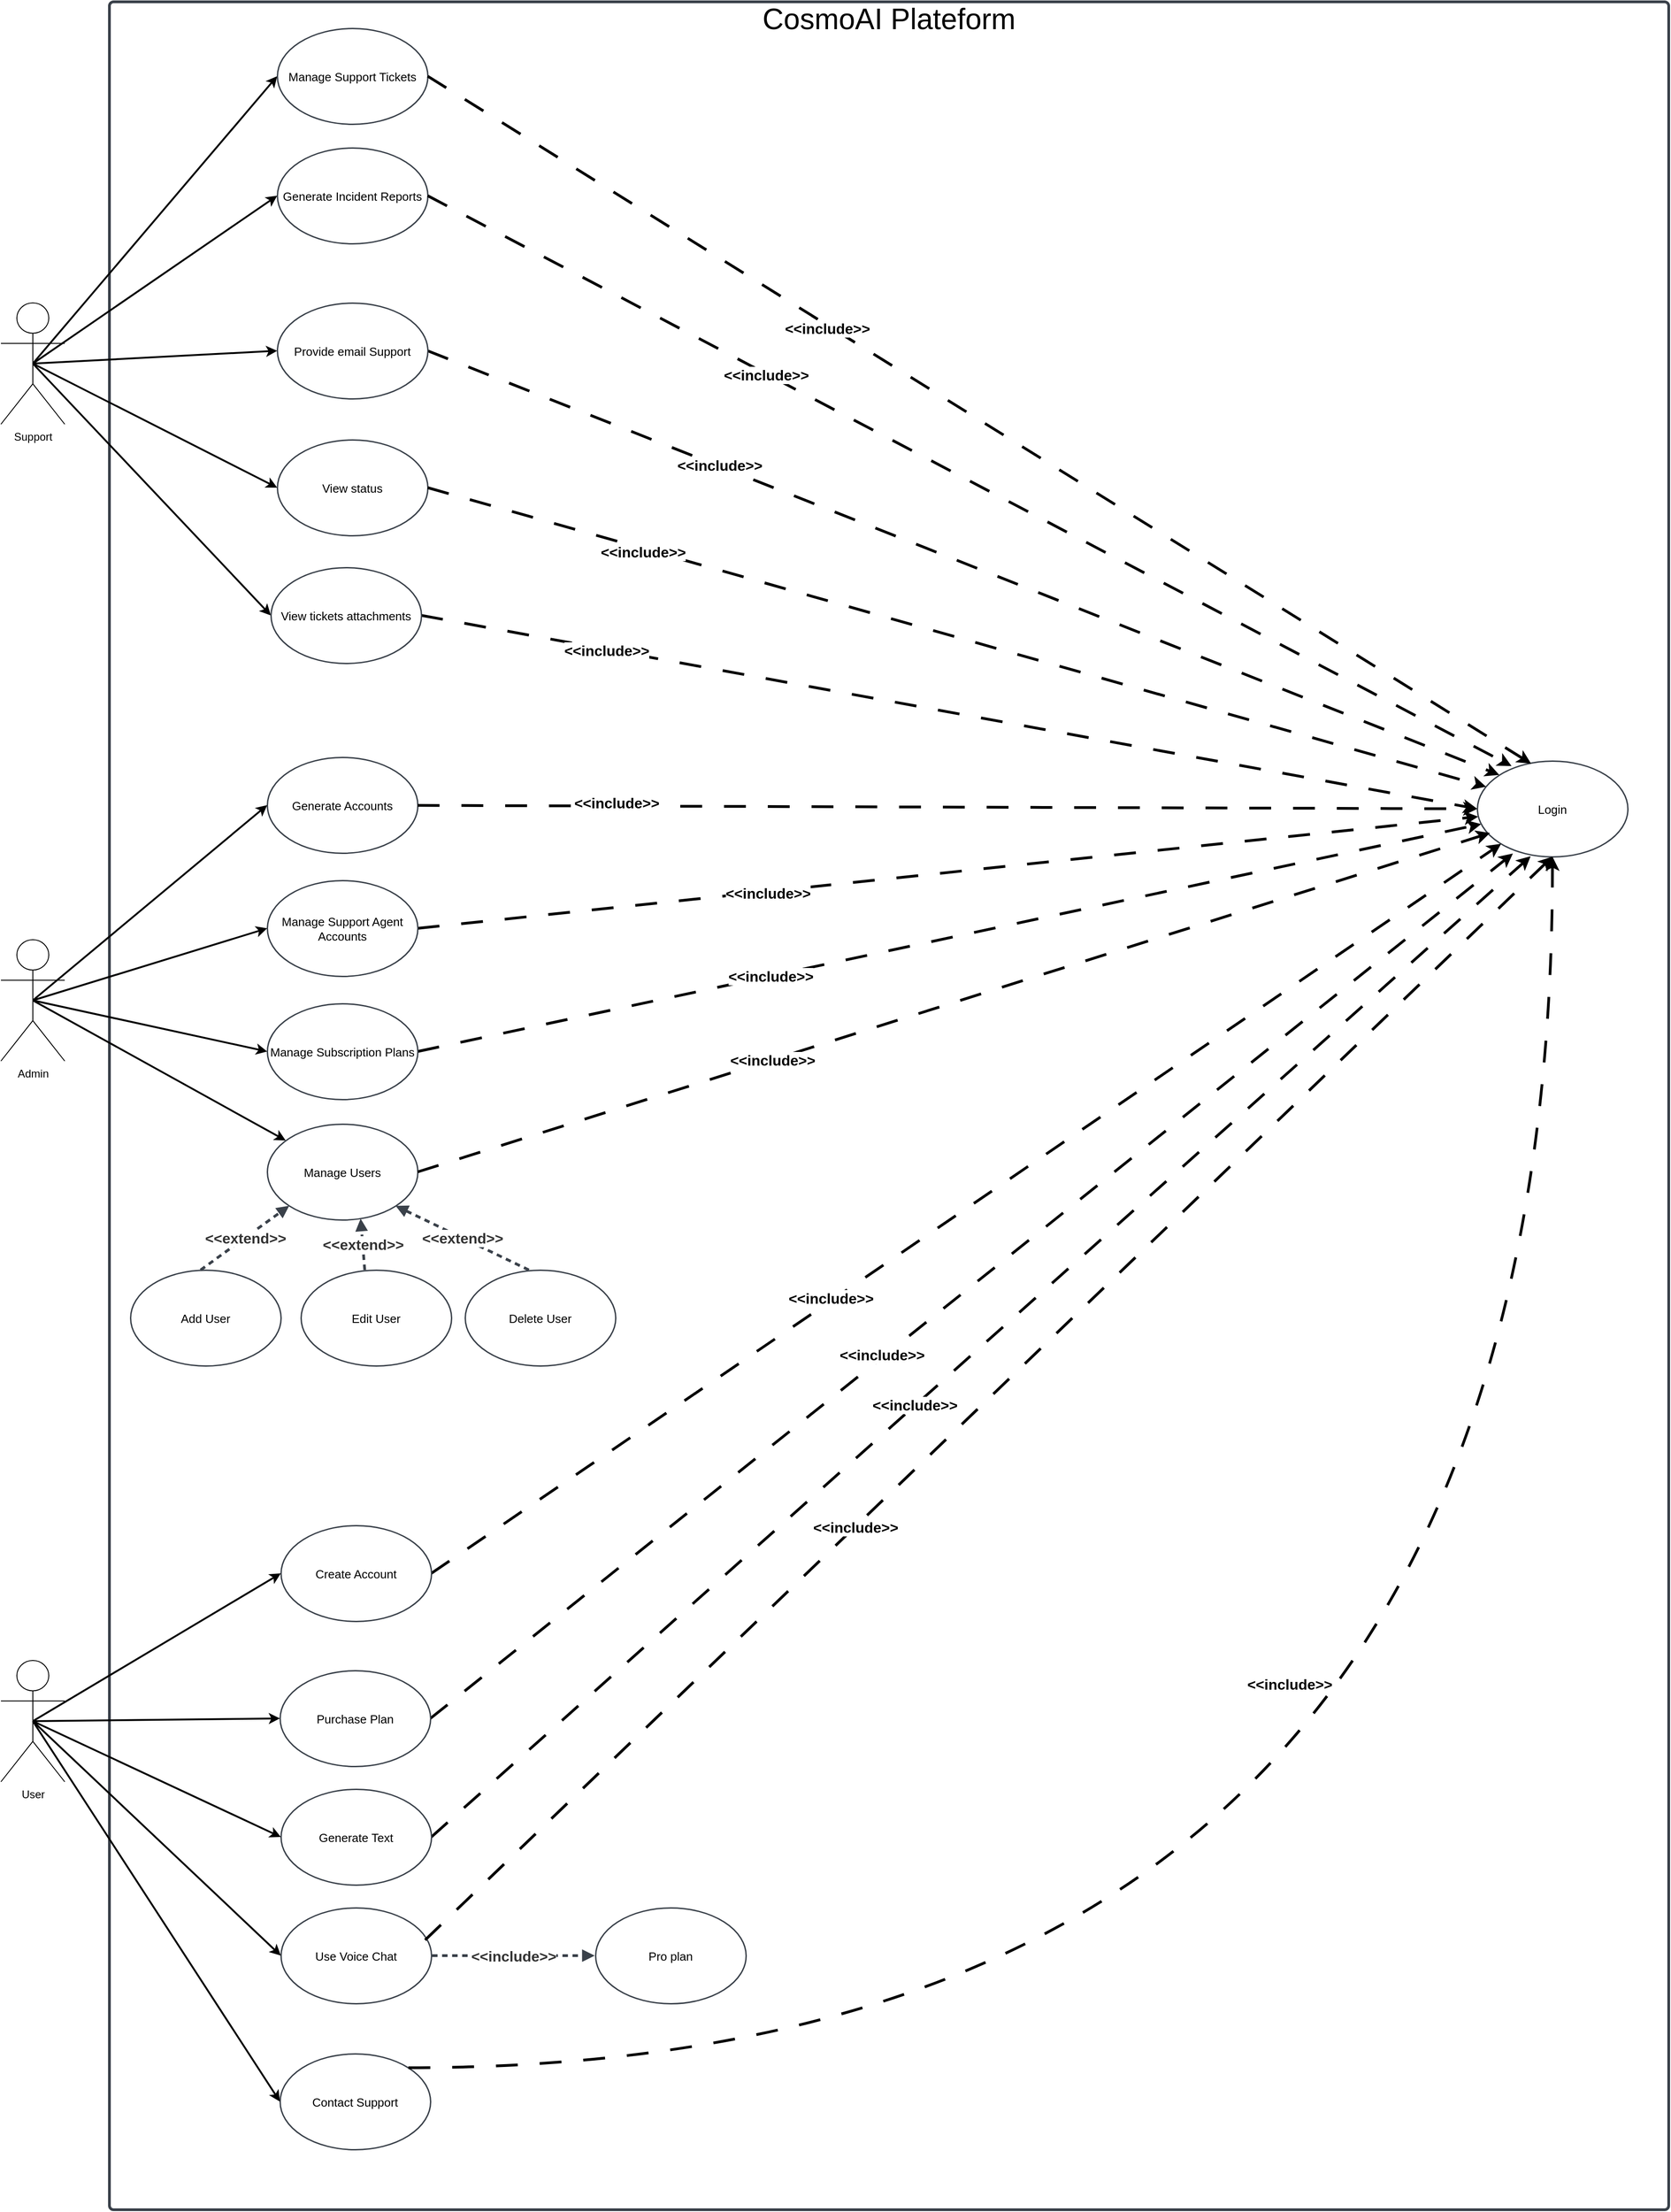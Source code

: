 <mxfile>
    <diagram id="ljBomYJM-1oMX6W-7LPV" name="Page-1">
        <mxGraphModel dx="33" dy="1479" grid="1" gridSize="10" guides="1" tooltips="1" connect="1" arrows="1" fold="1" page="1" pageScale="1" pageWidth="850" pageHeight="1100" math="0" shadow="0">
            <root>
                <mxCell id="0"/>
                <mxCell id="1" parent="0"/>
                <mxCell id="33" value="CosmoAI Plateform" style="html=1;overflow=block;blockSpacing=1;whiteSpace=wrap;container=0;pointerEvents=0;collapsible=0;recursiveResize=0;fontSize=32;fontColor=default;spacing=0;strokeColor=#3a414a;strokeOpacity=100;fillOpacity=0;rounded=1;absoluteArcSize=1;arcSize=9;fillColor=#000000;strokeWidth=3;lucidId=xcSPaaY-OgXh;verticalAlign=top;" vertex="1" parent="1">
                    <mxGeometry x="1490" y="-80" width="1710" height="2420" as="geometry"/>
                </mxCell>
                <mxCell id="35" value="Generate Accounts" style="html=1;overflow=block;blockSpacing=1;whiteSpace=wrap;ellipse;fontSize=13;align=center;spacing=3.8;strokeColor=#3a414a;strokeOpacity=100;fillOpacity=100;rounded=1;absoluteArcSize=1;arcSize=9;fillColor=#ffffff;strokeWidth=1.5;lucidId=1I8PJxHGPiZv;" vertex="1" parent="1">
                    <mxGeometry x="1663" y="748" width="165" height="105" as="geometry"/>
                </mxCell>
                <mxCell id="36" style="rounded=0;orthogonalLoop=1;jettySize=auto;html=1;exitX=1;exitY=0.5;exitDx=0;exitDy=0;dashed=1;dashPattern=8 8;strokeWidth=3;" edge="1" parent="1" source="38" target="44">
                    <mxGeometry relative="1" as="geometry"/>
                </mxCell>
                <mxCell id="37" value="&lt;font style=&quot;font-size: 16px;&quot;&gt;&lt;b style=&quot;&quot;&gt;&amp;lt;&amp;lt;include&amp;gt;&amp;gt;&lt;/b&gt;&lt;/font&gt;" style="edgeLabel;html=1;align=center;verticalAlign=middle;resizable=0;points=[];" vertex="1" connectable="0" parent="36">
                    <mxGeometry x="-0.342" y="-2" relative="1" as="geometry">
                        <mxPoint x="1" as="offset"/>
                    </mxGeometry>
                </mxCell>
                <mxCell id="38" value="Manage Support Agent Accounts" style="html=1;overflow=block;blockSpacing=1;whiteSpace=wrap;ellipse;fontSize=13;align=center;spacing=3.8;strokeColor=#3a414a;strokeOpacity=100;fillOpacity=100;rounded=1;absoluteArcSize=1;arcSize=9;fillColor=#ffffff;strokeWidth=1.5;lucidId=mJ8PWKF9Jr4I;" vertex="1" parent="1">
                    <mxGeometry x="1663" y="883" width="165" height="105" as="geometry"/>
                </mxCell>
                <mxCell id="39" style="rounded=0;orthogonalLoop=1;jettySize=auto;html=1;exitX=1;exitY=0.5;exitDx=0;exitDy=0;strokeWidth=3;dashed=1;dashPattern=8 8;" edge="1" parent="1" source="41" target="44">
                    <mxGeometry relative="1" as="geometry"/>
                </mxCell>
                <mxCell id="40" value="&lt;font style=&quot;font-size: 16px;&quot;&gt;&lt;b&gt;&amp;lt;&amp;lt;include&amp;gt;&amp;gt;&lt;/b&gt;&lt;/font&gt;" style="edgeLabel;html=1;align=center;verticalAlign=middle;resizable=0;points=[];" vertex="1" connectable="0" parent="39">
                    <mxGeometry x="-0.338" relative="1" as="geometry">
                        <mxPoint as="offset"/>
                    </mxGeometry>
                </mxCell>
                <mxCell id="41" value="Manage Subscription Plans" style="html=1;overflow=block;blockSpacing=1;whiteSpace=wrap;ellipse;fontSize=13;align=center;spacing=3.8;strokeColor=#3a414a;strokeOpacity=100;fillOpacity=100;rounded=1;absoluteArcSize=1;arcSize=9;fillColor=#ffffff;strokeWidth=1.5;lucidId=GJ8PloI8c1jS;" vertex="1" parent="1">
                    <mxGeometry x="1663" y="1018" width="165" height="105" as="geometry"/>
                </mxCell>
                <mxCell id="44" value="Login" style="html=1;overflow=block;blockSpacing=1;whiteSpace=wrap;ellipse;fontSize=13;align=center;spacing=3.8;strokeColor=#3a414a;strokeOpacity=100;fillOpacity=100;rounded=1;absoluteArcSize=1;arcSize=9;fillColor=#ffffff;strokeWidth=1.5;lucidId=zQ8PNPhrvM15;" vertex="1" parent="1">
                    <mxGeometry x="2990" y="752" width="165" height="105" as="geometry"/>
                </mxCell>
                <mxCell id="45" style="rounded=0;orthogonalLoop=1;jettySize=auto;html=1;exitX=1;exitY=0.5;exitDx=0;exitDy=0;dashed=1;dashPattern=8 8;strokeWidth=3;" edge="1" parent="1" source="47" target="44">
                    <mxGeometry relative="1" as="geometry"/>
                </mxCell>
                <mxCell id="46" value="&lt;font style=&quot;font-size: 16px;&quot;&gt;&lt;b&gt;&amp;lt;&amp;lt;include&amp;gt;&amp;gt;&lt;/b&gt;&lt;/font&gt;" style="edgeLabel;html=1;align=center;verticalAlign=middle;resizable=0;points=[];" vertex="1" connectable="0" parent="45">
                    <mxGeometry x="-0.252" y="3" relative="1" as="geometry">
                        <mxPoint x="1" as="offset"/>
                    </mxGeometry>
                </mxCell>
                <mxCell id="47" value="Create Account" style="html=1;overflow=block;blockSpacing=1;whiteSpace=wrap;ellipse;fontSize=13;align=center;spacing=3.8;strokeColor=#3a414a;strokeOpacity=100;fillOpacity=100;rounded=1;absoluteArcSize=1;arcSize=9;fillColor=#ffffff;strokeWidth=1.5;lucidId=Va9PEtuep17Q;" vertex="1" parent="1">
                    <mxGeometry x="1678" y="1590" width="165" height="105" as="geometry"/>
                </mxCell>
                <mxCell id="48" style="rounded=0;orthogonalLoop=1;jettySize=auto;html=1;entryX=0;entryY=0.5;entryDx=0;entryDy=0;strokeWidth=3;dashed=1;dashPattern=8 8;" edge="1" parent="1" source="35" target="44">
                    <mxGeometry relative="1" as="geometry">
                        <mxPoint x="2499.0" y="800.5" as="sourcePoint"/>
                    </mxGeometry>
                </mxCell>
                <mxCell id="49" value="&lt;b&gt;&lt;font style=&quot;font-size: 16px;&quot;&gt;&amp;lt;&amp;lt;include&amp;gt;&amp;gt;&lt;/font&gt;&lt;/b&gt;" style="edgeLabel;html=1;align=center;verticalAlign=middle;resizable=0;points=[];" vertex="1" connectable="0" parent="48">
                    <mxGeometry x="-0.627" y="4" relative="1" as="geometry">
                        <mxPoint x="1" as="offset"/>
                    </mxGeometry>
                </mxCell>
                <mxCell id="50" style="rounded=0;orthogonalLoop=1;jettySize=auto;html=1;exitX=1;exitY=0.5;exitDx=0;exitDy=0;entryX=0.237;entryY=0.967;entryDx=0;entryDy=0;dashed=1;dashPattern=8 8;strokeWidth=3;entryPerimeter=0;" edge="1" parent="1" source="52" target="44">
                    <mxGeometry relative="1" as="geometry"/>
                </mxCell>
                <mxCell id="51" value="&lt;span style=&quot;font-size: 16px;&quot;&gt;&lt;b&gt;&amp;lt;&amp;lt;include&amp;gt;&amp;gt;&lt;/b&gt;&lt;/span&gt;" style="edgeLabel;html=1;align=center;verticalAlign=middle;resizable=0;points=[];" vertex="1" connectable="0" parent="50">
                    <mxGeometry x="-0.164" y="3" relative="1" as="geometry">
                        <mxPoint as="offset"/>
                    </mxGeometry>
                </mxCell>
                <mxCell id="52" value="Purchase Plan" style="html=1;overflow=block;blockSpacing=1;whiteSpace=wrap;ellipse;fontSize=13;align=center;spacing=3.8;strokeColor=#3a414a;strokeOpacity=100;fillOpacity=100;rounded=1;absoluteArcSize=1;arcSize=9;fillColor=#ffffff;strokeWidth=1.5;lucidId=li9Px7Jlr6Su;" vertex="1" parent="1">
                    <mxGeometry x="1677" y="1749" width="165" height="105" as="geometry"/>
                </mxCell>
                <mxCell id="53" value="Use Voice Chat" style="html=1;overflow=block;blockSpacing=1;whiteSpace=wrap;ellipse;fontSize=13;align=center;spacing=3.8;strokeColor=#3a414a;strokeOpacity=100;fillOpacity=100;rounded=1;absoluteArcSize=1;arcSize=9;fillColor=#ffffff;strokeWidth=1.5;lucidId=Si9PDWuaTzy5;" vertex="1" parent="1">
                    <mxGeometry x="1678" y="2009" width="165" height="105" as="geometry"/>
                </mxCell>
                <mxCell id="54" style="rounded=0;orthogonalLoop=1;jettySize=auto;html=1;exitX=0.959;exitY=0.337;exitDx=0;exitDy=0;entryX=0.5;entryY=1;entryDx=0;entryDy=0;dashed=1;dashPattern=8 8;strokeWidth=3;exitPerimeter=0;" edge="1" parent="1" source="53" target="44">
                    <mxGeometry relative="1" as="geometry"/>
                </mxCell>
                <mxCell id="55" value="&lt;font style=&quot;font-size: 16px;&quot;&gt;&lt;b&gt;&amp;lt;&amp;lt;include&amp;gt;&amp;gt;&lt;/b&gt;&lt;/font&gt;" style="edgeLabel;html=1;align=center;verticalAlign=middle;resizable=0;points=[];" vertex="1" connectable="0" parent="54">
                    <mxGeometry x="-0.237" relative="1" as="geometry">
                        <mxPoint as="offset"/>
                    </mxGeometry>
                </mxCell>
                <mxCell id="56" value="Pro plan" style="html=1;overflow=block;blockSpacing=1;whiteSpace=wrap;ellipse;fontSize=13;align=center;spacing=3.8;strokeColor=#3a414a;strokeOpacity=100;fillOpacity=100;rounded=1;absoluteArcSize=1;arcSize=9;fillColor=#ffffff;strokeWidth=1.5;lucidId=Pk9PdM31uMbG;" vertex="1" parent="1">
                    <mxGeometry x="2023" y="2009" width="165" height="105" as="geometry"/>
                </mxCell>
                <mxCell id="57" value="Contact Support" style="html=1;overflow=block;blockSpacing=1;whiteSpace=wrap;ellipse;fontSize=13;align=center;spacing=3.8;strokeColor=#3a414a;strokeOpacity=100;fillOpacity=100;rounded=1;absoluteArcSize=1;arcSize=9;fillColor=#ffffff;strokeWidth=1.5;lucidId=3k9P9UFK0rch;" vertex="1" parent="1">
                    <mxGeometry x="1677" y="2169" width="165" height="105" as="geometry"/>
                </mxCell>
                <mxCell id="58" style="rounded=0;orthogonalLoop=1;jettySize=auto;html=1;exitX=1;exitY=0;exitDx=0;exitDy=0;entryX=0.5;entryY=1;entryDx=0;entryDy=0;dashed=1;dashPattern=8 8;strokeWidth=3;edgeStyle=orthogonalEdgeStyle;curved=1;" edge="1" parent="1" source="57" target="44">
                    <mxGeometry relative="1" as="geometry">
                        <mxPoint x="1777.911" y="1887.018" as="sourcePoint"/>
                        <mxPoint x="3055.02" y="830" as="targetPoint"/>
                    </mxGeometry>
                </mxCell>
                <mxCell id="59" value="&lt;b&gt;&lt;font style=&quot;font-size: 16px;&quot;&gt;&amp;lt;&amp;lt;include&amp;gt;&amp;gt;&lt;/font&gt;&lt;/b&gt;" style="edgeLabel;html=1;align=center;verticalAlign=middle;resizable=0;points=[];" vertex="1" connectable="0" parent="58">
                    <mxGeometry x="-0.253" relative="1" as="geometry">
                        <mxPoint x="1" y="-421" as="offset"/>
                    </mxGeometry>
                </mxCell>
                <mxCell id="61" style="rounded=0;orthogonalLoop=1;jettySize=auto;html=1;exitX=1;exitY=0.5;exitDx=0;exitDy=0;entryX=0.355;entryY=0.995;entryDx=0;entryDy=0;dashed=1;dashPattern=8 8;strokeWidth=3;entryPerimeter=0;" edge="1" parent="1" source="63" target="44">
                    <mxGeometry relative="1" as="geometry"/>
                </mxCell>
                <mxCell id="62" value="&lt;b&gt;&lt;font style=&quot;font-size: 16px;&quot;&gt;&amp;lt;&amp;lt;include&amp;gt;&amp;gt;&lt;/font&gt;&lt;/b&gt;" style="edgeLabel;html=1;align=center;verticalAlign=middle;resizable=0;points=[];" vertex="1" connectable="0" parent="61">
                    <mxGeometry x="-0.121" y="1" relative="1" as="geometry">
                        <mxPoint as="offset"/>
                    </mxGeometry>
                </mxCell>
                <mxCell id="63" value="Generate Text" style="html=1;overflow=block;blockSpacing=1;whiteSpace=wrap;ellipse;fontSize=13;align=center;spacing=3.8;strokeColor=#3a414a;strokeOpacity=100;fillOpacity=100;rounded=1;absoluteArcSize=1;arcSize=9;fillColor=#ffffff;strokeWidth=1.5;lucidId=Ul9Px0PKY_ta;" vertex="1" parent="1">
                    <mxGeometry x="1678" y="1879" width="165" height="105" as="geometry"/>
                </mxCell>
                <mxCell id="64" value="" style="html=1;jettySize=18;whiteSpace=wrap;fontSize=13;strokeColor=#3a414a;strokeOpacity=100;dashed=1;fixDash=1;dashPattern=6 5;strokeWidth=3;rounded=1;arcSize=12;edgeStyle=orthogonalEdgeStyle;startArrow=none;endArrow=block;endFill=1;exitX=1.005;exitY=0.5;exitPerimeter=0;entryX=-0.005;entryY=0.5;entryPerimeter=0;lucidId=cq9PFsedP.Sd;" edge="1" parent="1" source="53" target="56">
                    <mxGeometry width="100" height="100" relative="1" as="geometry">
                        <Array as="points"/>
                    </mxGeometry>
                </mxCell>
                <mxCell id="65" value="&amp;lt;&amp;lt;include&amp;gt;&amp;gt;" style="text;html=1;resizable=0;labelBackgroundColor=default;align=center;verticalAlign=middle;fontStyle=1;fontColor=#333333;fontSize=16;" vertex="1" parent="64">
                    <mxGeometry relative="1" as="geometry"/>
                </mxCell>
                <mxCell id="68" style="rounded=0;orthogonalLoop=1;jettySize=auto;html=1;exitX=0.5;exitY=0.5;exitDx=0;exitDy=0;exitPerimeter=0;entryX=0;entryY=0.5;entryDx=0;entryDy=0;strokeWidth=2;" edge="1" parent="1" source="72" target="35">
                    <mxGeometry relative="1" as="geometry"/>
                </mxCell>
                <mxCell id="69" style="rounded=0;orthogonalLoop=1;jettySize=auto;html=1;exitX=0.5;exitY=0.5;exitDx=0;exitDy=0;exitPerimeter=0;entryX=0;entryY=0.5;entryDx=0;entryDy=0;strokeWidth=2;" edge="1" parent="1" source="72" target="38">
                    <mxGeometry relative="1" as="geometry"/>
                </mxCell>
                <mxCell id="70" style="rounded=0;orthogonalLoop=1;jettySize=auto;html=1;exitX=0.5;exitY=0.5;exitDx=0;exitDy=0;exitPerimeter=0;entryX=0;entryY=0.5;entryDx=0;entryDy=0;strokeWidth=2;" edge="1" parent="1" source="72" target="41">
                    <mxGeometry relative="1" as="geometry"/>
                </mxCell>
                <mxCell id="71" style="rounded=0;orthogonalLoop=1;jettySize=auto;html=1;exitX=0.5;exitY=0.5;exitDx=0;exitDy=0;exitPerimeter=0;strokeWidth=2;" edge="1" parent="1" source="72" target="100">
                    <mxGeometry relative="1" as="geometry"/>
                </mxCell>
                <mxCell id="72" value="Admin" style="shape=umlActor;verticalLabelPosition=bottom;verticalAlign=top;html=1;outlineConnect=0;" vertex="1" parent="1">
                    <mxGeometry x="1371" y="948" width="70" height="133" as="geometry"/>
                </mxCell>
                <mxCell id="73" style="rounded=0;orthogonalLoop=1;jettySize=auto;html=1;exitX=0.5;exitY=0.5;exitDx=0;exitDy=0;exitPerimeter=0;entryX=0;entryY=0.5;entryDx=0;entryDy=0;strokeWidth=2;" edge="1" parent="1" source="78" target="47">
                    <mxGeometry relative="1" as="geometry"/>
                </mxCell>
                <mxCell id="74" style="rounded=0;orthogonalLoop=1;jettySize=auto;html=1;exitX=0.5;exitY=0.5;exitDx=0;exitDy=0;exitPerimeter=0;entryX=0;entryY=0.5;entryDx=0;entryDy=0;strokeWidth=2;" edge="1" parent="1" source="78" target="52">
                    <mxGeometry relative="1" as="geometry"/>
                </mxCell>
                <mxCell id="75" style="rounded=0;orthogonalLoop=1;jettySize=auto;html=1;exitX=0.5;exitY=0.5;exitDx=0;exitDy=0;exitPerimeter=0;entryX=0;entryY=0.5;entryDx=0;entryDy=0;strokeWidth=2;" edge="1" parent="1" source="78" target="53">
                    <mxGeometry relative="1" as="geometry"/>
                </mxCell>
                <mxCell id="76" style="rounded=0;orthogonalLoop=1;jettySize=auto;html=1;exitX=0.5;exitY=0.5;exitDx=0;exitDy=0;exitPerimeter=0;entryX=0;entryY=0.5;entryDx=0;entryDy=0;strokeWidth=2;" edge="1" parent="1" source="78" target="57">
                    <mxGeometry relative="1" as="geometry"/>
                </mxCell>
                <mxCell id="77" style="rounded=0;orthogonalLoop=1;jettySize=auto;html=1;exitX=0.5;exitY=0.5;exitDx=0;exitDy=0;exitPerimeter=0;entryX=0;entryY=0.5;entryDx=0;entryDy=0;strokeWidth=2;" edge="1" parent="1" source="78" target="63">
                    <mxGeometry relative="1" as="geometry"/>
                </mxCell>
                <mxCell id="78" value="User" style="shape=umlActor;verticalLabelPosition=bottom;verticalAlign=top;html=1;outlineConnect=0;" vertex="1" parent="1">
                    <mxGeometry x="1371" y="1738" width="70" height="133" as="geometry"/>
                </mxCell>
                <mxCell id="79" style="rounded=0;orthogonalLoop=1;jettySize=auto;html=1;exitX=0.5;exitY=0.5;exitDx=0;exitDy=0;exitPerimeter=0;entryX=0;entryY=0.5;entryDx=0;entryDy=0;strokeWidth=2;" edge="1" parent="1" source="84" target="85">
                    <mxGeometry relative="1" as="geometry"/>
                </mxCell>
                <mxCell id="80" style="rounded=0;orthogonalLoop=1;jettySize=auto;html=1;exitX=0.5;exitY=0.5;exitDx=0;exitDy=0;exitPerimeter=0;entryX=0;entryY=0.5;entryDx=0;entryDy=0;strokeWidth=2;" edge="1" parent="1" source="84" target="86">
                    <mxGeometry relative="1" as="geometry"/>
                </mxCell>
                <mxCell id="81" style="rounded=0;orthogonalLoop=1;jettySize=auto;html=1;exitX=0.5;exitY=0.5;exitDx=0;exitDy=0;exitPerimeter=0;entryX=0;entryY=0.5;entryDx=0;entryDy=0;strokeWidth=2;" edge="1" parent="1" source="84" target="89">
                    <mxGeometry relative="1" as="geometry"/>
                </mxCell>
                <mxCell id="82" style="rounded=0;orthogonalLoop=1;jettySize=auto;html=1;exitX=0.5;exitY=0.5;exitDx=0;exitDy=0;exitPerimeter=0;entryX=0;entryY=0.5;entryDx=0;entryDy=0;strokeWidth=2;" edge="1" parent="1" source="84" target="90">
                    <mxGeometry relative="1" as="geometry"/>
                </mxCell>
                <mxCell id="83" style="rounded=0;orthogonalLoop=1;jettySize=auto;html=1;exitX=0.5;exitY=0.5;exitDx=0;exitDy=0;exitPerimeter=0;entryX=0;entryY=0.5;entryDx=0;entryDy=0;strokeWidth=2;" edge="1" parent="1" source="84" target="93">
                    <mxGeometry relative="1" as="geometry"/>
                </mxCell>
                <mxCell id="84" value="Support" style="shape=umlActor;verticalLabelPosition=bottom;verticalAlign=top;html=1;outlineConnect=0;" vertex="1" parent="1">
                    <mxGeometry x="1371" y="250" width="70" height="133" as="geometry"/>
                </mxCell>
                <mxCell id="85" value="Manage Support Tickets" style="html=1;overflow=block;blockSpacing=1;whiteSpace=wrap;ellipse;fontSize=13;align=center;spacing=3.8;strokeColor=#3a414a;strokeOpacity=100;fillOpacity=100;rounded=1;absoluteArcSize=1;arcSize=9;fillColor=#ffffff;strokeWidth=1.5;lucidId=1I8PJxHGPiZv;" vertex="1" parent="1">
                    <mxGeometry x="1674" y="-51" width="165" height="105" as="geometry"/>
                </mxCell>
                <mxCell id="86" value="Generate Incident Reports" style="html=1;overflow=block;blockSpacing=1;whiteSpace=wrap;ellipse;fontSize=13;align=center;spacing=3.8;strokeColor=#3a414a;strokeOpacity=100;fillOpacity=100;rounded=1;absoluteArcSize=1;arcSize=9;fillColor=#ffffff;strokeWidth=1.5;lucidId=1I8PJxHGPiZv;" vertex="1" parent="1">
                    <mxGeometry x="1674" y="80" width="165" height="105" as="geometry"/>
                </mxCell>
                <mxCell id="87" style="rounded=0;orthogonalLoop=1;jettySize=auto;html=1;exitX=1;exitY=0.5;exitDx=0;exitDy=0;entryX=0;entryY=0;entryDx=0;entryDy=0;dashed=1;dashPattern=8 8;strokeWidth=3;" edge="1" parent="1" source="89" target="44">
                    <mxGeometry relative="1" as="geometry"/>
                </mxCell>
                <mxCell id="88" value="&lt;font style=&quot;font-size: 16px;&quot;&gt;&lt;b&gt;&amp;lt;&amp;lt;include&amp;gt;&amp;gt;&lt;/b&gt;&lt;/font&gt;" style="edgeLabel;html=1;align=center;verticalAlign=middle;resizable=0;points=[];" vertex="1" connectable="0" parent="87">
                    <mxGeometry x="-0.456" y="1" relative="1" as="geometry">
                        <mxPoint as="offset"/>
                    </mxGeometry>
                </mxCell>
                <mxCell id="89" value="Provide email Support" style="html=1;overflow=block;blockSpacing=1;whiteSpace=wrap;ellipse;fontSize=13;align=center;spacing=3.8;strokeColor=#3a414a;strokeOpacity=100;fillOpacity=100;rounded=1;absoluteArcSize=1;arcSize=9;fillColor=#ffffff;strokeWidth=1.5;lucidId=1I8PJxHGPiZv;" vertex="1" parent="1">
                    <mxGeometry x="1674" y="250" width="165" height="105" as="geometry"/>
                </mxCell>
                <mxCell id="90" value="View status" style="html=1;overflow=block;blockSpacing=1;whiteSpace=wrap;ellipse;fontSize=13;align=center;spacing=3.8;strokeColor=#3a414a;strokeOpacity=100;fillOpacity=100;rounded=1;absoluteArcSize=1;arcSize=9;fillColor=#ffffff;strokeWidth=1.5;lucidId=1I8PJxHGPiZv;" vertex="1" parent="1">
                    <mxGeometry x="1674" y="400" width="165" height="105" as="geometry"/>
                </mxCell>
                <mxCell id="91" style="rounded=0;orthogonalLoop=1;jettySize=auto;html=1;exitX=1;exitY=0.5;exitDx=0;exitDy=0;entryX=0;entryY=0.5;entryDx=0;entryDy=0;dashed=1;dashPattern=8 8;strokeWidth=3;" edge="1" parent="1" source="93" target="44">
                    <mxGeometry relative="1" as="geometry"/>
                </mxCell>
                <mxCell id="92" value="&lt;font style=&quot;font-size: 16px;&quot;&gt;&lt;b&gt;&amp;lt;&amp;lt;include&amp;gt;&amp;gt;&lt;/b&gt;&lt;/font&gt;" style="edgeLabel;html=1;align=center;verticalAlign=middle;resizable=0;points=[];" vertex="1" connectable="0" parent="91">
                    <mxGeometry x="-0.649" y="-1" relative="1" as="geometry">
                        <mxPoint as="offset"/>
                    </mxGeometry>
                </mxCell>
                <mxCell id="93" value="View tickets attachments" style="html=1;overflow=block;blockSpacing=1;whiteSpace=wrap;ellipse;fontSize=13;align=center;spacing=3.8;strokeColor=#3a414a;strokeOpacity=100;fillOpacity=100;rounded=1;absoluteArcSize=1;arcSize=9;fillColor=#ffffff;strokeWidth=1.5;lucidId=1I8PJxHGPiZv;" vertex="1" parent="1">
                    <mxGeometry x="1667" y="540" width="165" height="105" as="geometry"/>
                </mxCell>
                <mxCell id="94" style="rounded=0;orthogonalLoop=1;jettySize=auto;html=1;exitX=1;exitY=0.5;exitDx=0;exitDy=0;entryX=0.358;entryY=0.029;entryDx=0;entryDy=0;entryPerimeter=0;dashed=1;dashPattern=8 8;strokeWidth=3;" edge="1" parent="1" source="85" target="44">
                    <mxGeometry relative="1" as="geometry"/>
                </mxCell>
                <mxCell id="95" value="&lt;font style=&quot;font-size: 16px;&quot;&gt;&lt;b&gt;&amp;lt;&amp;lt;include&amp;gt;&amp;gt;&lt;/b&gt;&lt;/font&gt;" style="edgeLabel;html=1;align=center;verticalAlign=middle;resizable=0;points=[];" vertex="1" connectable="0" parent="94">
                    <mxGeometry x="-0.273" y="-3" relative="1" as="geometry">
                        <mxPoint as="offset"/>
                    </mxGeometry>
                </mxCell>
                <mxCell id="96" style="rounded=0;orthogonalLoop=1;jettySize=auto;html=1;exitX=1;exitY=0.5;exitDx=0;exitDy=0;entryX=0.059;entryY=0.27;entryDx=0;entryDy=0;entryPerimeter=0;dashed=1;dashPattern=8 8;strokeWidth=3;" edge="1" parent="1" source="90" target="44">
                    <mxGeometry relative="1" as="geometry"/>
                </mxCell>
                <mxCell id="97" value="&lt;font style=&quot;font-size: 16px;&quot;&gt;&lt;b&gt;&amp;lt;&amp;lt;include&amp;gt;&amp;gt;&lt;/b&gt;&lt;/font&gt;" style="edgeLabel;html=1;align=center;verticalAlign=middle;resizable=0;points=[];" vertex="1" connectable="0" parent="96">
                    <mxGeometry x="-0.592" y="-3" relative="1" as="geometry">
                        <mxPoint as="offset"/>
                    </mxGeometry>
                </mxCell>
                <mxCell id="98" style="rounded=0;orthogonalLoop=1;jettySize=auto;html=1;exitX=1;exitY=0.5;exitDx=0;exitDy=0;entryX=0.228;entryY=0.054;entryDx=0;entryDy=0;entryPerimeter=0;dashed=1;dashPattern=8 8;strokeWidth=3;" edge="1" parent="1" source="86" target="44">
                    <mxGeometry relative="1" as="geometry"/>
                </mxCell>
                <mxCell id="99" value="&lt;font style=&quot;font-size: 16px;&quot;&gt;&lt;b&gt;&amp;lt;&amp;lt;include&amp;gt;&amp;gt;&lt;/b&gt;&lt;/font&gt;" style="edgeLabel;html=1;align=center;verticalAlign=middle;resizable=0;points=[];" vertex="1" connectable="0" parent="98">
                    <mxGeometry x="-0.376" y="-1" relative="1" as="geometry">
                        <mxPoint as="offset"/>
                    </mxGeometry>
                </mxCell>
                <mxCell id="100" value="Manage Users" style="html=1;overflow=block;blockSpacing=1;whiteSpace=wrap;ellipse;fontSize=13;align=center;spacing=3.8;strokeColor=#3a414a;strokeOpacity=100;fillOpacity=100;rounded=1;absoluteArcSize=1;arcSize=9;fillColor=#ffffff;strokeWidth=1.5;lucidId=GJ8PloI8c1jS;" vertex="1" parent="1">
                    <mxGeometry x="1663" y="1150" width="165" height="105" as="geometry"/>
                </mxCell>
                <mxCell id="102" value="Add User" style="html=1;overflow=block;blockSpacing=1;whiteSpace=wrap;ellipse;fontSize=13;align=center;spacing=3.8;strokeColor=#3a414a;strokeOpacity=100;fillOpacity=100;rounded=1;absoluteArcSize=1;arcSize=9;fillColor=#ffffff;strokeWidth=1.5;lucidId=GJ8PloI8c1jS;" vertex="1" parent="1">
                    <mxGeometry x="1513" y="1310" width="165" height="105" as="geometry"/>
                </mxCell>
                <mxCell id="104" value="Edit User" style="html=1;overflow=block;blockSpacing=1;whiteSpace=wrap;ellipse;fontSize=13;align=center;spacing=3.8;strokeColor=#3a414a;strokeOpacity=100;fillOpacity=100;rounded=1;absoluteArcSize=1;arcSize=9;fillColor=#ffffff;strokeWidth=1.5;lucidId=GJ8PloI8c1jS;" vertex="1" parent="1">
                    <mxGeometry x="1700" y="1310" width="165" height="105" as="geometry"/>
                </mxCell>
                <mxCell id="106" value="Delete User" style="html=1;overflow=block;blockSpacing=1;whiteSpace=wrap;ellipse;fontSize=13;align=center;spacing=3.8;strokeColor=#3a414a;strokeOpacity=100;fillOpacity=100;rounded=1;absoluteArcSize=1;arcSize=9;fillColor=#ffffff;strokeWidth=1.5;lucidId=GJ8PloI8c1jS;" vertex="1" parent="1">
                    <mxGeometry x="1880" y="1310" width="165" height="105" as="geometry"/>
                </mxCell>
                <mxCell id="107" style="rounded=0;orthogonalLoop=1;jettySize=auto;html=1;exitX=1;exitY=0.5;exitDx=0;exitDy=0;strokeWidth=3;dashed=1;dashPattern=8 8;" edge="1" parent="1" source="100">
                    <mxGeometry relative="1" as="geometry">
                        <mxPoint x="1838" y="1081" as="sourcePoint"/>
                        <mxPoint x="3004" y="831" as="targetPoint"/>
                    </mxGeometry>
                </mxCell>
                <mxCell id="108" value="&lt;font style=&quot;font-size: 16px;&quot;&gt;&lt;b&gt;&amp;lt;&amp;lt;include&amp;gt;&amp;gt;&lt;/b&gt;&lt;/font&gt;" style="edgeLabel;html=1;align=center;verticalAlign=middle;resizable=0;points=[];" vertex="1" connectable="0" parent="107">
                    <mxGeometry x="-0.338" relative="1" as="geometry">
                        <mxPoint as="offset"/>
                    </mxGeometry>
                </mxCell>
                <mxCell id="112" value="" style="html=1;jettySize=18;whiteSpace=wrap;fontSize=13;strokeColor=#3a414a;strokeOpacity=100;dashed=1;fixDash=1;dashPattern=6 5;strokeWidth=3;rounded=1;arcSize=12;startArrow=none;endArrow=block;endFill=1;exitX=1.005;exitY=0.5;exitPerimeter=0;entryX=0;entryY=1;lucidId=cq9PFsedP.Sd;entryDx=0;entryDy=0;" edge="1" parent="1" target="100">
                    <mxGeometry width="100" height="100" relative="1" as="geometry">
                        <mxPoint x="1590" y="1310" as="sourcePoint"/>
                        <mxPoint x="1768" y="1310" as="targetPoint"/>
                    </mxGeometry>
                </mxCell>
                <mxCell id="113" value="&amp;lt;&amp;lt;extend&amp;gt;&amp;gt;" style="text;html=1;resizable=0;labelBackgroundColor=default;align=center;verticalAlign=middle;fontStyle=1;fontColor=#333333;fontSize=16;" vertex="1" parent="112">
                    <mxGeometry relative="1" as="geometry"/>
                </mxCell>
                <mxCell id="116" value="" style="html=1;jettySize=18;whiteSpace=wrap;fontSize=13;strokeColor=#3a414a;strokeOpacity=100;dashed=1;fixDash=1;dashPattern=6 5;strokeWidth=3;rounded=1;arcSize=12;startArrow=none;endArrow=block;endFill=1;exitX=1.005;exitY=0.5;exitPerimeter=0;entryX=0.621;entryY=0.988;entryPerimeter=0;lucidId=cq9PFsedP.Sd;entryDx=0;entryDy=0;" edge="1" parent="1" target="100">
                    <mxGeometry width="100" height="100" relative="1" as="geometry">
                        <mxPoint x="1770" y="1310" as="sourcePoint"/>
                        <mxPoint x="1948" y="1310" as="targetPoint"/>
                    </mxGeometry>
                </mxCell>
                <mxCell id="117" value="&amp;lt;&amp;lt;extend&amp;gt;&amp;gt;" style="text;html=1;resizable=0;labelBackgroundColor=default;align=center;verticalAlign=middle;fontStyle=1;fontColor=#333333;fontSize=16;" vertex="1" parent="116">
                    <mxGeometry relative="1" as="geometry"/>
                </mxCell>
                <mxCell id="118" value="" style="html=1;jettySize=18;whiteSpace=wrap;fontSize=13;strokeColor=#3a414a;strokeOpacity=100;dashed=1;fixDash=1;dashPattern=6 5;strokeWidth=3;rounded=1;arcSize=12;startArrow=none;endArrow=block;endFill=1;exitX=1.005;exitY=0.5;exitPerimeter=0;entryX=1;entryY=1;lucidId=cq9PFsedP.Sd;entryDx=0;entryDy=0;" edge="1" parent="1" target="100">
                    <mxGeometry width="100" height="100" relative="1" as="geometry">
                        <mxPoint x="1950" y="1310" as="sourcePoint"/>
                        <mxPoint x="2128" y="1310" as="targetPoint"/>
                    </mxGeometry>
                </mxCell>
                <mxCell id="119" value="&amp;lt;&amp;lt;extend&amp;gt;&amp;gt;" style="text;html=1;resizable=0;labelBackgroundColor=default;align=center;verticalAlign=middle;fontStyle=1;fontColor=#333333;fontSize=16;" vertex="1" parent="118">
                    <mxGeometry relative="1" as="geometry"/>
                </mxCell>
            </root>
        </mxGraphModel>
    </diagram>
</mxfile>